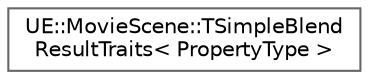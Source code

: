 digraph "Graphical Class Hierarchy"
{
 // INTERACTIVE_SVG=YES
 // LATEX_PDF_SIZE
  bgcolor="transparent";
  edge [fontname=Helvetica,fontsize=10,labelfontname=Helvetica,labelfontsize=10];
  node [fontname=Helvetica,fontsize=10,shape=box,height=0.2,width=0.4];
  rankdir="LR";
  Node0 [id="Node000000",label="UE::MovieScene::TSimpleBlend\lResultTraits\< PropertyType \>",height=0.2,width=0.4,color="grey40", fillcolor="white", style="filled",URL="$d6/df9/structUE_1_1MovieScene_1_1TSimpleBlendResultTraits.html",tooltip="Traits class for knowing how to deal with a simply blended property type."];
}
